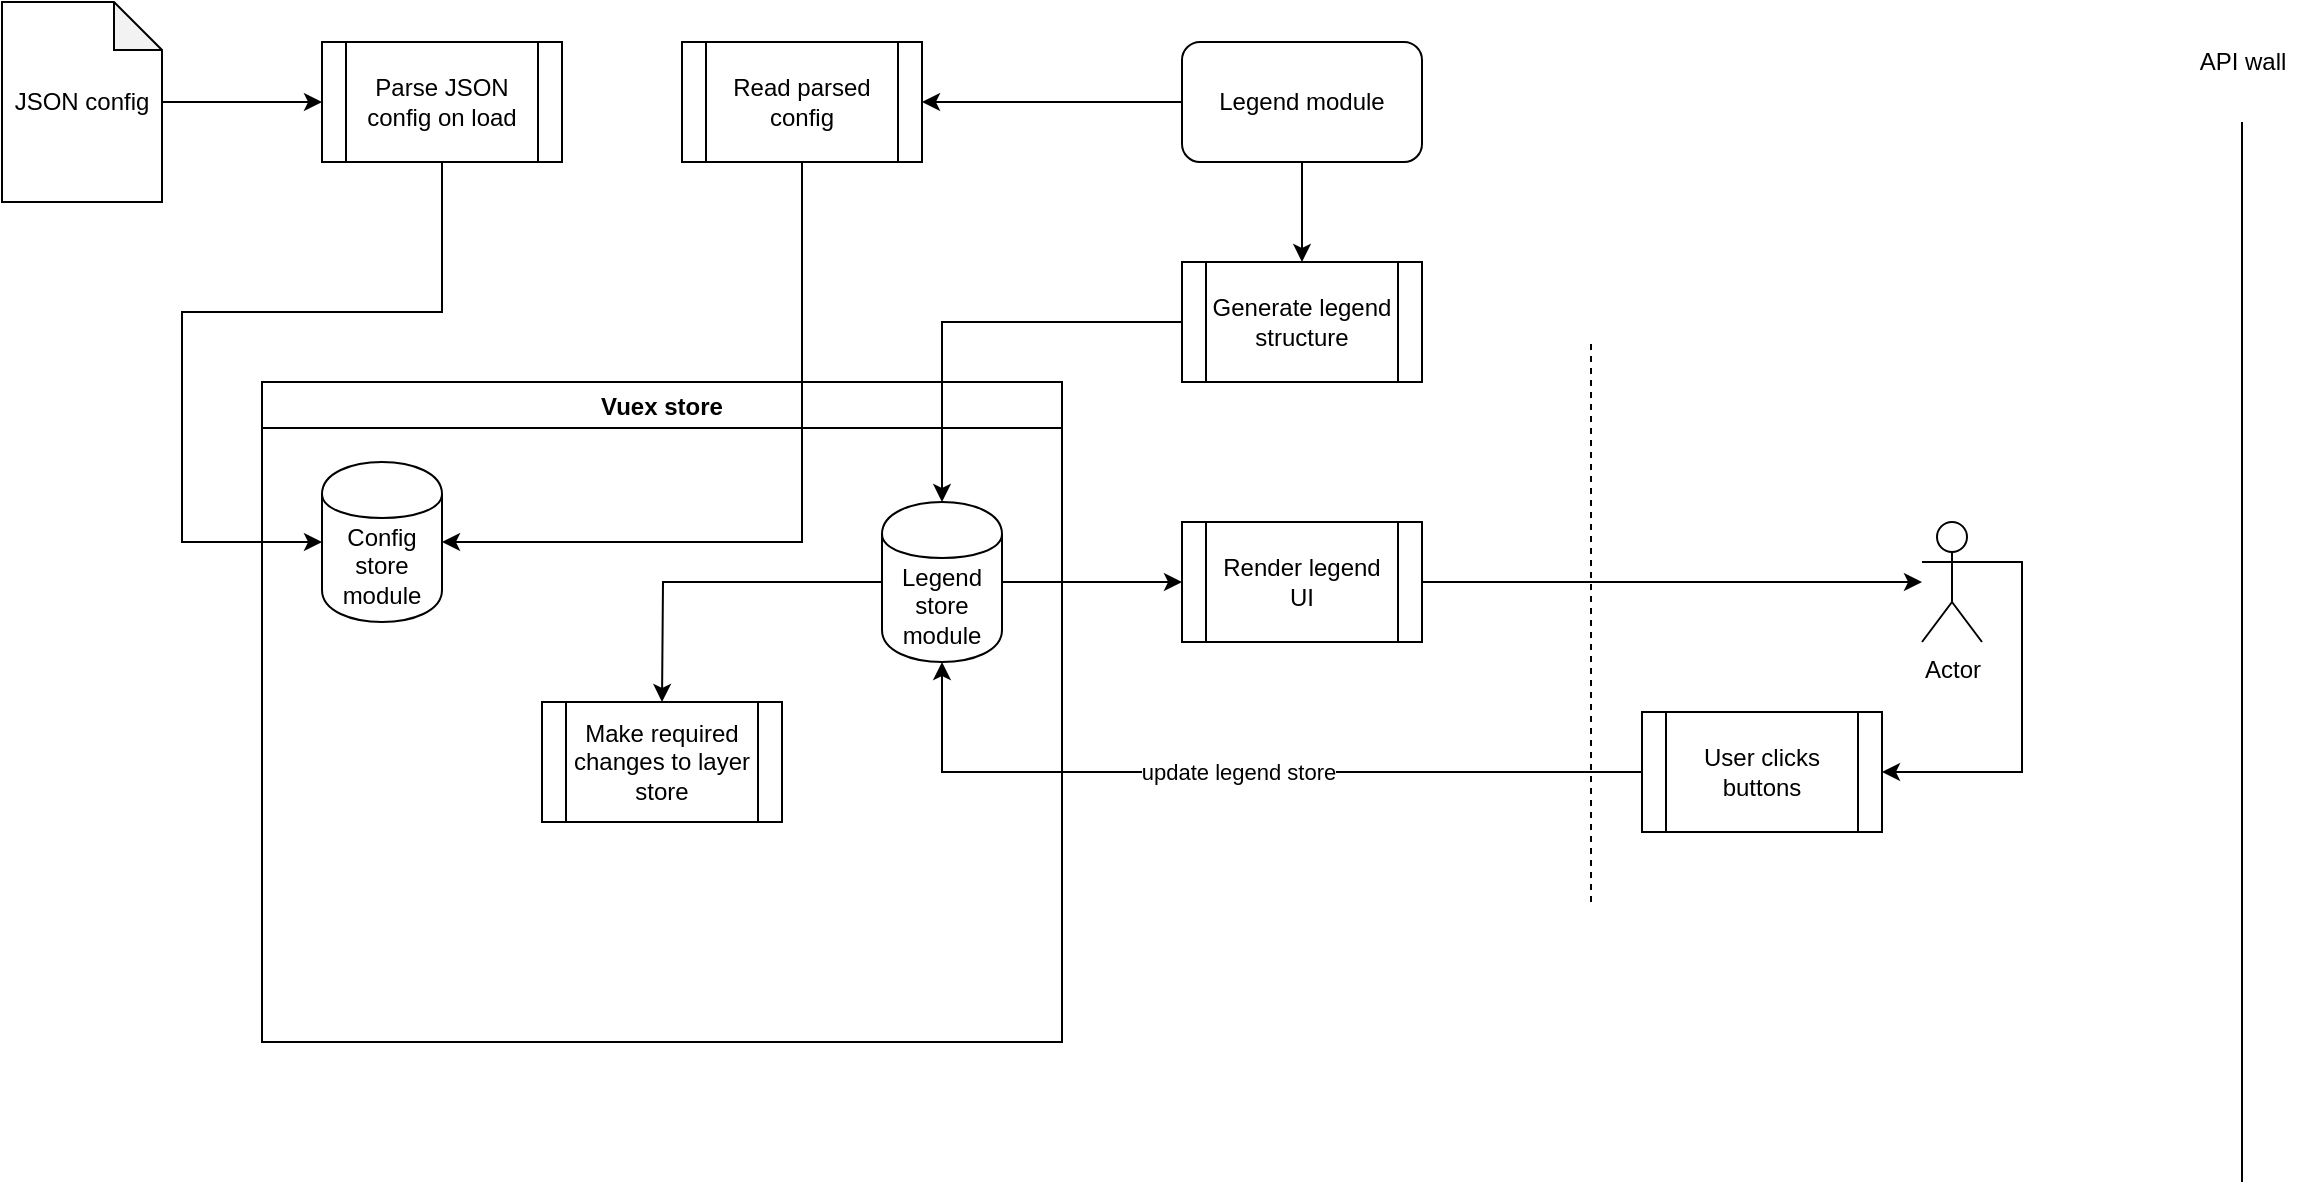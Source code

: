 <mxfile version="12.3.1" type="github" pages="1">
  <diagram id="6OIJU_WMMMpKXvqXkIJ8" name="Page-1">
    <mxGraphModel dx="1662" dy="772" grid="1" gridSize="10" guides="1" tooltips="1" connect="1" arrows="1" fold="1" page="1" pageScale="1" pageWidth="1600" pageHeight="1200" math="0" shadow="0">
      <root>
        <mxCell id="0"/>
        <mxCell id="1" parent="0"/>
        <mxCell id="f69RbL6vU4NUklGSDR2k-7" value="" style="edgeStyle=orthogonalEdgeStyle;rounded=0;orthogonalLoop=1;jettySize=auto;html=1;entryX=0;entryY=0.5;entryDx=0;entryDy=0;" edge="1" parent="1" source="f69RbL6vU4NUklGSDR2k-1" target="f69RbL6vU4NUklGSDR2k-5">
          <mxGeometry relative="1" as="geometry">
            <mxPoint x="520" y="260" as="targetPoint"/>
          </mxGeometry>
        </mxCell>
        <mxCell id="f69RbL6vU4NUklGSDR2k-1" value="JSON config" style="shape=note;whiteSpace=wrap;html=1;backgroundOutline=1;darkOpacity=0.05;size=24;" vertex="1" parent="1">
          <mxGeometry x="40" y="70" width="80" height="100" as="geometry"/>
        </mxCell>
        <mxCell id="f69RbL6vU4NUklGSDR2k-9" value="" style="edgeStyle=orthogonalEdgeStyle;rounded=0;orthogonalLoop=1;jettySize=auto;html=1;entryX=0;entryY=0.5;entryDx=0;entryDy=0;" edge="1" parent="1" source="f69RbL6vU4NUklGSDR2k-5" target="f69RbL6vU4NUklGSDR2k-2">
          <mxGeometry relative="1" as="geometry">
            <mxPoint x="760" y="260" as="targetPoint"/>
            <Array as="points">
              <mxPoint x="260" y="225"/>
              <mxPoint x="130" y="225"/>
              <mxPoint x="130" y="340"/>
            </Array>
          </mxGeometry>
        </mxCell>
        <mxCell id="f69RbL6vU4NUklGSDR2k-5" value="Parse JSON config on load" style="shape=process;whiteSpace=wrap;html=1;backgroundOutline=1;" vertex="1" parent="1">
          <mxGeometry x="200" y="90" width="120" height="60" as="geometry"/>
        </mxCell>
        <mxCell id="f69RbL6vU4NUklGSDR2k-10" value="" style="endArrow=none;html=1;" edge="1" parent="1">
          <mxGeometry width="50" height="50" relative="1" as="geometry">
            <mxPoint x="1160" y="660" as="sourcePoint"/>
            <mxPoint x="1160" y="130" as="targetPoint"/>
          </mxGeometry>
        </mxCell>
        <mxCell id="f69RbL6vU4NUklGSDR2k-11" value="API wall" style="text;html=1;align=center;verticalAlign=middle;resizable=0;points=[];;autosize=1;" vertex="1" parent="1">
          <mxGeometry x="1130" y="90" width="60" height="20" as="geometry"/>
        </mxCell>
        <mxCell id="f69RbL6vU4NUklGSDR2k-16" value="Vuex store" style="swimlane;" vertex="1" parent="1">
          <mxGeometry x="170" y="260" width="400" height="330" as="geometry">
            <mxRectangle x="170" y="260" width="90" height="23" as="alternateBounds"/>
          </mxGeometry>
        </mxCell>
        <mxCell id="f69RbL6vU4NUklGSDR2k-2" value="Config store module" style="shape=cylinder;whiteSpace=wrap;html=1;boundedLbl=1;backgroundOutline=1;" vertex="1" parent="f69RbL6vU4NUklGSDR2k-16">
          <mxGeometry x="30" y="40" width="60" height="80" as="geometry"/>
        </mxCell>
        <mxCell id="f69RbL6vU4NUklGSDR2k-40" value="" style="edgeStyle=orthogonalEdgeStyle;rounded=0;orthogonalLoop=1;jettySize=auto;html=1;" edge="1" parent="f69RbL6vU4NUklGSDR2k-16" source="f69RbL6vU4NUklGSDR2k-20">
          <mxGeometry relative="1" as="geometry">
            <mxPoint x="200" y="160" as="targetPoint"/>
          </mxGeometry>
        </mxCell>
        <mxCell id="f69RbL6vU4NUklGSDR2k-20" value="Legend store module" style="shape=cylinder;whiteSpace=wrap;html=1;boundedLbl=1;backgroundOutline=1;" vertex="1" parent="f69RbL6vU4NUklGSDR2k-16">
          <mxGeometry x="310" y="60" width="60" height="80" as="geometry"/>
        </mxCell>
        <mxCell id="f69RbL6vU4NUklGSDR2k-42" value="Make required changes to layer store" style="shape=process;whiteSpace=wrap;html=1;backgroundOutline=1;" vertex="1" parent="f69RbL6vU4NUklGSDR2k-16">
          <mxGeometry x="140" y="160" width="120" height="60" as="geometry"/>
        </mxCell>
        <mxCell id="f69RbL6vU4NUklGSDR2k-22" value="" style="edgeStyle=orthogonalEdgeStyle;rounded=0;orthogonalLoop=1;jettySize=auto;html=1;entryX=1;entryY=0.5;entryDx=0;entryDy=0;" edge="1" parent="1" source="f69RbL6vU4NUklGSDR2k-17" target="f69RbL6vU4NUklGSDR2k-23">
          <mxGeometry relative="1" as="geometry">
            <mxPoint x="550" y="150" as="targetPoint"/>
          </mxGeometry>
        </mxCell>
        <mxCell id="f69RbL6vU4NUklGSDR2k-26" style="edgeStyle=orthogonalEdgeStyle;rounded=0;orthogonalLoop=1;jettySize=auto;html=1;entryX=0.5;entryY=0;entryDx=0;entryDy=0;" edge="1" parent="1" source="f69RbL6vU4NUklGSDR2k-17" target="f69RbL6vU4NUklGSDR2k-25">
          <mxGeometry relative="1" as="geometry"/>
        </mxCell>
        <mxCell id="f69RbL6vU4NUklGSDR2k-17" value="Legend module" style="rounded=1;whiteSpace=wrap;html=1;" vertex="1" parent="1">
          <mxGeometry x="630" y="90" width="120" height="60" as="geometry"/>
        </mxCell>
        <mxCell id="f69RbL6vU4NUklGSDR2k-45" style="edgeStyle=orthogonalEdgeStyle;rounded=0;orthogonalLoop=1;jettySize=auto;html=1;entryX=1;entryY=0.5;entryDx=0;entryDy=0;" edge="1" parent="1" source="f69RbL6vU4NUklGSDR2k-23" target="f69RbL6vU4NUklGSDR2k-2">
          <mxGeometry relative="1" as="geometry">
            <Array as="points">
              <mxPoint x="440" y="340"/>
            </Array>
          </mxGeometry>
        </mxCell>
        <mxCell id="f69RbL6vU4NUklGSDR2k-23" value="Read parsed config" style="shape=process;whiteSpace=wrap;html=1;backgroundOutline=1;" vertex="1" parent="1">
          <mxGeometry x="380" y="90" width="120" height="60" as="geometry"/>
        </mxCell>
        <mxCell id="f69RbL6vU4NUklGSDR2k-27" style="edgeStyle=orthogonalEdgeStyle;rounded=0;orthogonalLoop=1;jettySize=auto;html=1;" edge="1" parent="1" source="f69RbL6vU4NUklGSDR2k-25" target="f69RbL6vU4NUklGSDR2k-20">
          <mxGeometry relative="1" as="geometry"/>
        </mxCell>
        <mxCell id="f69RbL6vU4NUklGSDR2k-25" value="Generate legend structure" style="shape=process;whiteSpace=wrap;html=1;backgroundOutline=1;" vertex="1" parent="1">
          <mxGeometry x="630" y="200" width="120" height="60" as="geometry"/>
        </mxCell>
        <mxCell id="f69RbL6vU4NUklGSDR2k-32" value="" style="edgeStyle=orthogonalEdgeStyle;rounded=0;orthogonalLoop=1;jettySize=auto;html=1;" edge="1" parent="1" source="f69RbL6vU4NUklGSDR2k-28" target="f69RbL6vU4NUklGSDR2k-43">
          <mxGeometry relative="1" as="geometry"/>
        </mxCell>
        <mxCell id="f69RbL6vU4NUklGSDR2k-28" value="Render legend UI" style="shape=process;whiteSpace=wrap;html=1;backgroundOutline=1;" vertex="1" parent="1">
          <mxGeometry x="630" y="330" width="120" height="60" as="geometry"/>
        </mxCell>
        <mxCell id="f69RbL6vU4NUklGSDR2k-38" value="update legend store" style="edgeStyle=orthogonalEdgeStyle;rounded=0;orthogonalLoop=1;jettySize=auto;html=1;entryX=0.5;entryY=1;entryDx=0;entryDy=0;" edge="1" parent="1" source="f69RbL6vU4NUklGSDR2k-31" target="f69RbL6vU4NUklGSDR2k-20">
          <mxGeometry relative="1" as="geometry">
            <mxPoint x="750" y="455" as="targetPoint"/>
            <Array as="points">
              <mxPoint x="980" y="455"/>
              <mxPoint x="510" y="455"/>
            </Array>
          </mxGeometry>
        </mxCell>
        <mxCell id="f69RbL6vU4NUklGSDR2k-31" value="User clicks buttons" style="shape=process;whiteSpace=wrap;html=1;backgroundOutline=1;" vertex="1" parent="1">
          <mxGeometry x="860" y="425" width="120" height="60" as="geometry"/>
        </mxCell>
        <mxCell id="f69RbL6vU4NUklGSDR2k-29" style="edgeStyle=orthogonalEdgeStyle;rounded=0;orthogonalLoop=1;jettySize=auto;html=1;entryX=0;entryY=0.5;entryDx=0;entryDy=0;" edge="1" parent="1" source="f69RbL6vU4NUklGSDR2k-20" target="f69RbL6vU4NUklGSDR2k-28">
          <mxGeometry relative="1" as="geometry"/>
        </mxCell>
        <mxCell id="f69RbL6vU4NUklGSDR2k-36" value="" style="endArrow=none;dashed=1;html=1;" edge="1" parent="1">
          <mxGeometry width="50" height="50" relative="1" as="geometry">
            <mxPoint x="834.5" y="520" as="sourcePoint"/>
            <mxPoint x="834.5" y="240" as="targetPoint"/>
          </mxGeometry>
        </mxCell>
        <mxCell id="f69RbL6vU4NUklGSDR2k-44" style="edgeStyle=orthogonalEdgeStyle;rounded=0;orthogonalLoop=1;jettySize=auto;html=1;entryX=1;entryY=0.5;entryDx=0;entryDy=0;exitX=1;exitY=0.333;exitDx=0;exitDy=0;exitPerimeter=0;" edge="1" parent="1" source="f69RbL6vU4NUklGSDR2k-43" target="f69RbL6vU4NUklGSDR2k-31">
          <mxGeometry relative="1" as="geometry">
            <mxPoint x="1040" y="480" as="sourcePoint"/>
          </mxGeometry>
        </mxCell>
        <mxCell id="f69RbL6vU4NUklGSDR2k-43" value="Actor" style="shape=umlActor;verticalLabelPosition=bottom;labelBackgroundColor=#ffffff;verticalAlign=top;html=1;outlineConnect=0;" vertex="1" parent="1">
          <mxGeometry x="1000" y="330" width="30" height="60" as="geometry"/>
        </mxCell>
      </root>
    </mxGraphModel>
  </diagram>
</mxfile>
